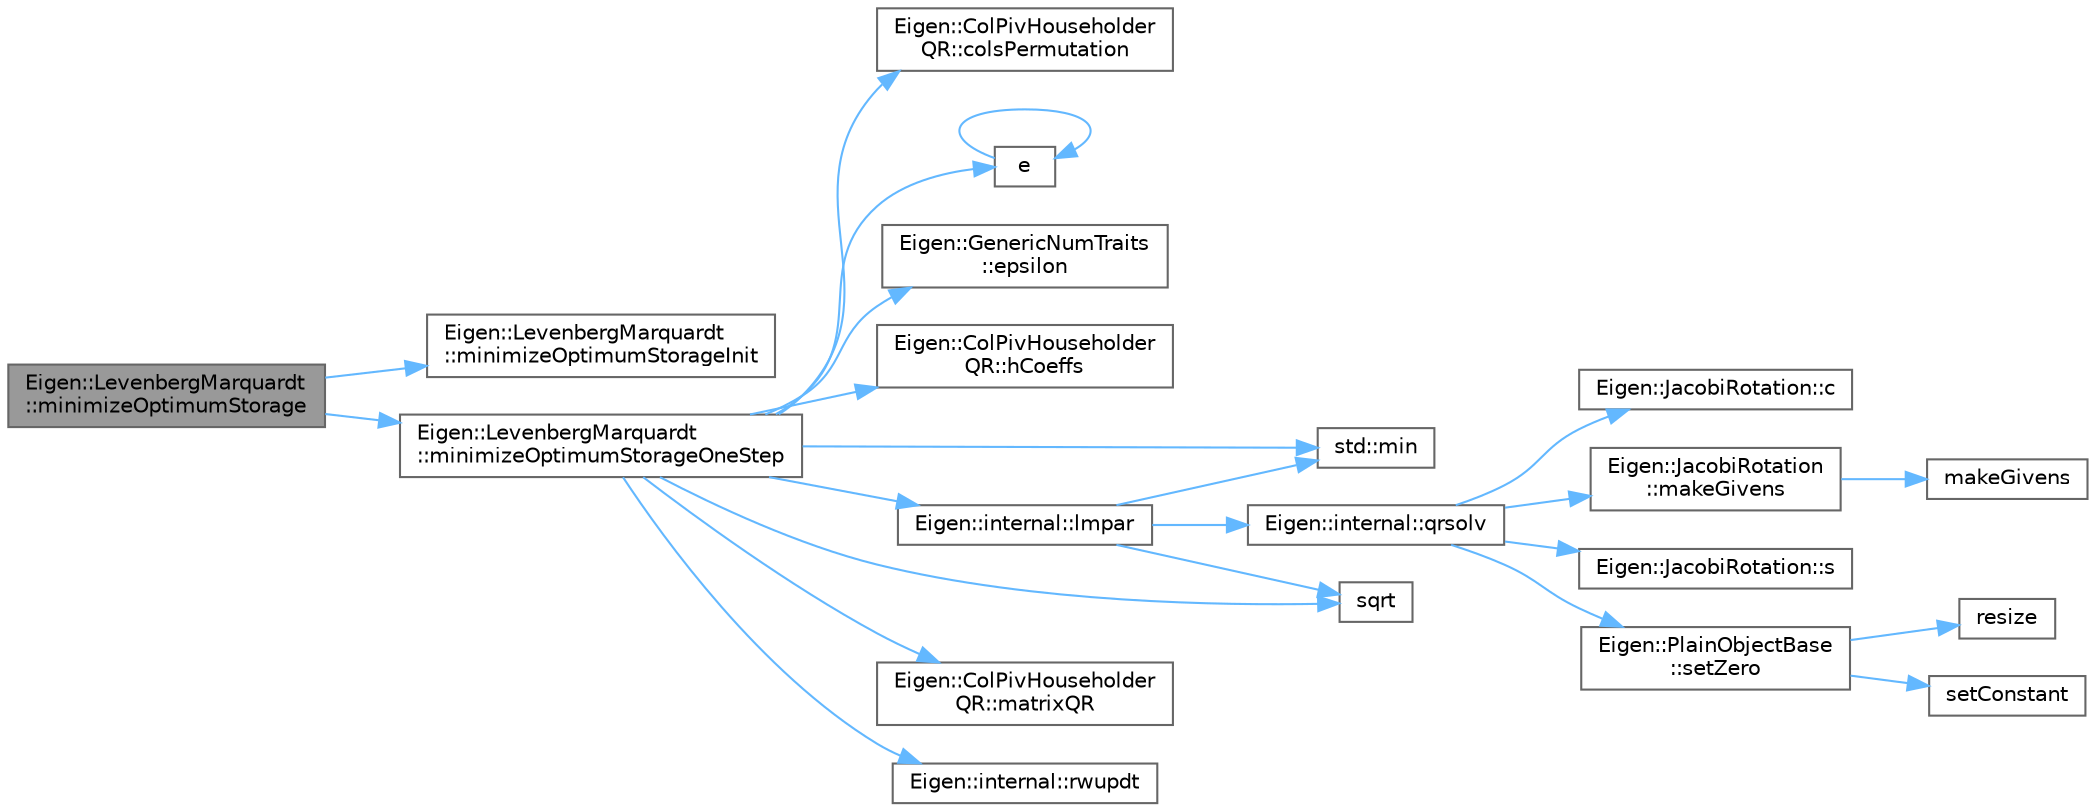 digraph "Eigen::LevenbergMarquardt::minimizeOptimumStorage"
{
 // LATEX_PDF_SIZE
  bgcolor="transparent";
  edge [fontname=Helvetica,fontsize=10,labelfontname=Helvetica,labelfontsize=10];
  node [fontname=Helvetica,fontsize=10,shape=box,height=0.2,width=0.4];
  rankdir="LR";
  Node1 [id="Node000001",label="Eigen::LevenbergMarquardt\l::minimizeOptimumStorage",height=0.2,width=0.4,color="gray40", fillcolor="grey60", style="filled", fontcolor="black",tooltip=" "];
  Node1 -> Node2 [id="edge1_Node000001_Node000002",color="steelblue1",style="solid",tooltip=" "];
  Node2 [id="Node000002",label="Eigen::LevenbergMarquardt\l::minimizeOptimumStorageInit",height=0.2,width=0.4,color="grey40", fillcolor="white", style="filled",URL="$class_eigen_1_1_levenberg_marquardt.html#ae030991964c12f229f5e823eb3430191",tooltip=" "];
  Node1 -> Node3 [id="edge2_Node000001_Node000003",color="steelblue1",style="solid",tooltip=" "];
  Node3 [id="Node000003",label="Eigen::LevenbergMarquardt\l::minimizeOptimumStorageOneStep",height=0.2,width=0.4,color="grey40", fillcolor="white", style="filled",URL="$class_eigen_1_1_levenberg_marquardt.html#a3384bfd1e2036f9122cf1d3344a5e3d2",tooltip=" "];
  Node3 -> Node4 [id="edge3_Node000003_Node000004",color="steelblue1",style="solid",tooltip=" "];
  Node4 [id="Node000004",label="Eigen::ColPivHouseholder\lQR::colsPermutation",height=0.2,width=0.4,color="grey40", fillcolor="white", style="filled",URL="$class_eigen_1_1_col_piv_householder_q_r.html#a7b412c63fde62e00f91503d87fc23ba4",tooltip=" "];
  Node3 -> Node5 [id="edge4_Node000003_Node000005",color="steelblue1",style="solid",tooltip=" "];
  Node5 [id="Node000005",label="e",height=0.2,width=0.4,color="grey40", fillcolor="white", style="filled",URL="$_cwise__array__power__array_8cpp.html#a9cb86ff854760bf91a154f2724a9101d",tooltip=" "];
  Node5 -> Node5 [id="edge5_Node000005_Node000005",color="steelblue1",style="solid",tooltip=" "];
  Node3 -> Node6 [id="edge6_Node000003_Node000006",color="steelblue1",style="solid",tooltip=" "];
  Node6 [id="Node000006",label="Eigen::GenericNumTraits\l::epsilon",height=0.2,width=0.4,color="grey40", fillcolor="white", style="filled",URL="$struct_eigen_1_1_generic_num_traits.html#aadcf7fa75b2bc9a0e461a3b851d836a7",tooltip=" "];
  Node3 -> Node7 [id="edge7_Node000003_Node000007",color="steelblue1",style="solid",tooltip=" "];
  Node7 [id="Node000007",label="Eigen::ColPivHouseholder\lQR::hCoeffs",height=0.2,width=0.4,color="grey40", fillcolor="white", style="filled",URL="$class_eigen_1_1_col_piv_householder_q_r.html#a1cbc5b2735a9cd54bf1a946d884cbe80",tooltip=" "];
  Node3 -> Node8 [id="edge8_Node000003_Node000008",color="steelblue1",style="solid",tooltip=" "];
  Node8 [id="Node000008",label="Eigen::internal::lmpar",height=0.2,width=0.4,color="grey40", fillcolor="white", style="filled",URL="$namespace_eigen_1_1internal.html#ace55f5e362285ba23845e81f6aeb7c3d",tooltip=" "];
  Node8 -> Node9 [id="edge9_Node000008_Node000009",color="steelblue1",style="solid",tooltip=" "];
  Node9 [id="Node000009",label="std::min",height=0.2,width=0.4,color="grey40", fillcolor="white", style="filled",URL="$namespacestd.html#ac7b9885417769949d76890454b6d072e",tooltip=" "];
  Node8 -> Node10 [id="edge10_Node000008_Node000010",color="steelblue1",style="solid",tooltip=" "];
  Node10 [id="Node000010",label="Eigen::internal::qrsolv",height=0.2,width=0.4,color="grey40", fillcolor="white", style="filled",URL="$namespace_eigen_1_1internal.html#ac01cc898d45a6cc8ec6fbd825752c67a",tooltip=" "];
  Node10 -> Node11 [id="edge11_Node000010_Node000011",color="steelblue1",style="solid",tooltip=" "];
  Node11 [id="Node000011",label="Eigen::JacobiRotation::c",height=0.2,width=0.4,color="grey40", fillcolor="white", style="filled",URL="$class_eigen_1_1_jacobi_rotation.html#a80c1093ffb0f0d595796c8dcb1c2176e",tooltip=" "];
  Node10 -> Node12 [id="edge12_Node000010_Node000012",color="steelblue1",style="solid",tooltip=" "];
  Node12 [id="Node000012",label="Eigen::JacobiRotation\l::makeGivens",height=0.2,width=0.4,color="grey40", fillcolor="white", style="filled",URL="$class_eigen_1_1_jacobi_rotation.html#adb5bcb0d28a95e39ca31c2c17e866092",tooltip=" "];
  Node12 -> Node13 [id="edge13_Node000012_Node000013",color="steelblue1",style="solid",tooltip=" "];
  Node13 [id="Node000013",label="makeGivens",height=0.2,width=0.4,color="grey40", fillcolor="white", style="filled",URL="$_jacobi__make_givens_8cpp.html#a0aa5183a6b3e0f2ce0c01542d20c4d69",tooltip=" "];
  Node10 -> Node14 [id="edge14_Node000010_Node000014",color="steelblue1",style="solid",tooltip=" "];
  Node14 [id="Node000014",label="Eigen::JacobiRotation::s",height=0.2,width=0.4,color="grey40", fillcolor="white", style="filled",URL="$class_eigen_1_1_jacobi_rotation.html#a4d6694475f3ee8f34795c4a8042d987f",tooltip=" "];
  Node10 -> Node15 [id="edge15_Node000010_Node000015",color="steelblue1",style="solid",tooltip=" "];
  Node15 [id="Node000015",label="Eigen::PlainObjectBase\l::setZero",height=0.2,width=0.4,color="grey40", fillcolor="white", style="filled",URL="$class_eigen_1_1_plain_object_base.html#ac21ad5f989f320e46958b75ac8d9a1da",tooltip=" "];
  Node15 -> Node16 [id="edge16_Node000015_Node000016",color="steelblue1",style="solid",tooltip=" "];
  Node16 [id="Node000016",label="resize",height=0.2,width=0.4,color="grey40", fillcolor="white", style="filled",URL="$_matrix__resize__int_8cpp.html#a768dd1b4259f262bcd4cab5e61afcea1",tooltip=" "];
  Node15 -> Node17 [id="edge17_Node000015_Node000017",color="steelblue1",style="solid",tooltip=" "];
  Node17 [id="Node000017",label="setConstant",height=0.2,width=0.4,color="grey40", fillcolor="white", style="filled",URL="$_matrix__set_constant__int_8cpp.html#a76d9bdf892e002d33c2bbf3c5bf8ca5b",tooltip=" "];
  Node8 -> Node18 [id="edge18_Node000008_Node000018",color="steelblue1",style="solid",tooltip=" "];
  Node18 [id="Node000018",label="sqrt",height=0.2,width=0.4,color="grey40", fillcolor="white", style="filled",URL="$_array_cwise_unary_ops_8h.html#a656b9217a2fcb6de59dc8d1eb3079cc7",tooltip=" "];
  Node3 -> Node19 [id="edge19_Node000003_Node000019",color="steelblue1",style="solid",tooltip=" "];
  Node19 [id="Node000019",label="Eigen::ColPivHouseholder\lQR::matrixQR",height=0.2,width=0.4,color="grey40", fillcolor="white", style="filled",URL="$class_eigen_1_1_col_piv_householder_q_r.html#ad628506062a091458ff8032c8392d61f",tooltip=" "];
  Node3 -> Node9 [id="edge20_Node000003_Node000009",color="steelblue1",style="solid",tooltip=" "];
  Node3 -> Node20 [id="edge21_Node000003_Node000020",color="steelblue1",style="solid",tooltip=" "];
  Node20 [id="Node000020",label="Eigen::internal::rwupdt",height=0.2,width=0.4,color="grey40", fillcolor="white", style="filled",URL="$namespace_eigen_1_1internal.html#a7388dcf5dee594ea6b29d53c8681a63f",tooltip=" "];
  Node3 -> Node18 [id="edge22_Node000003_Node000018",color="steelblue1",style="solid",tooltip=" "];
}
